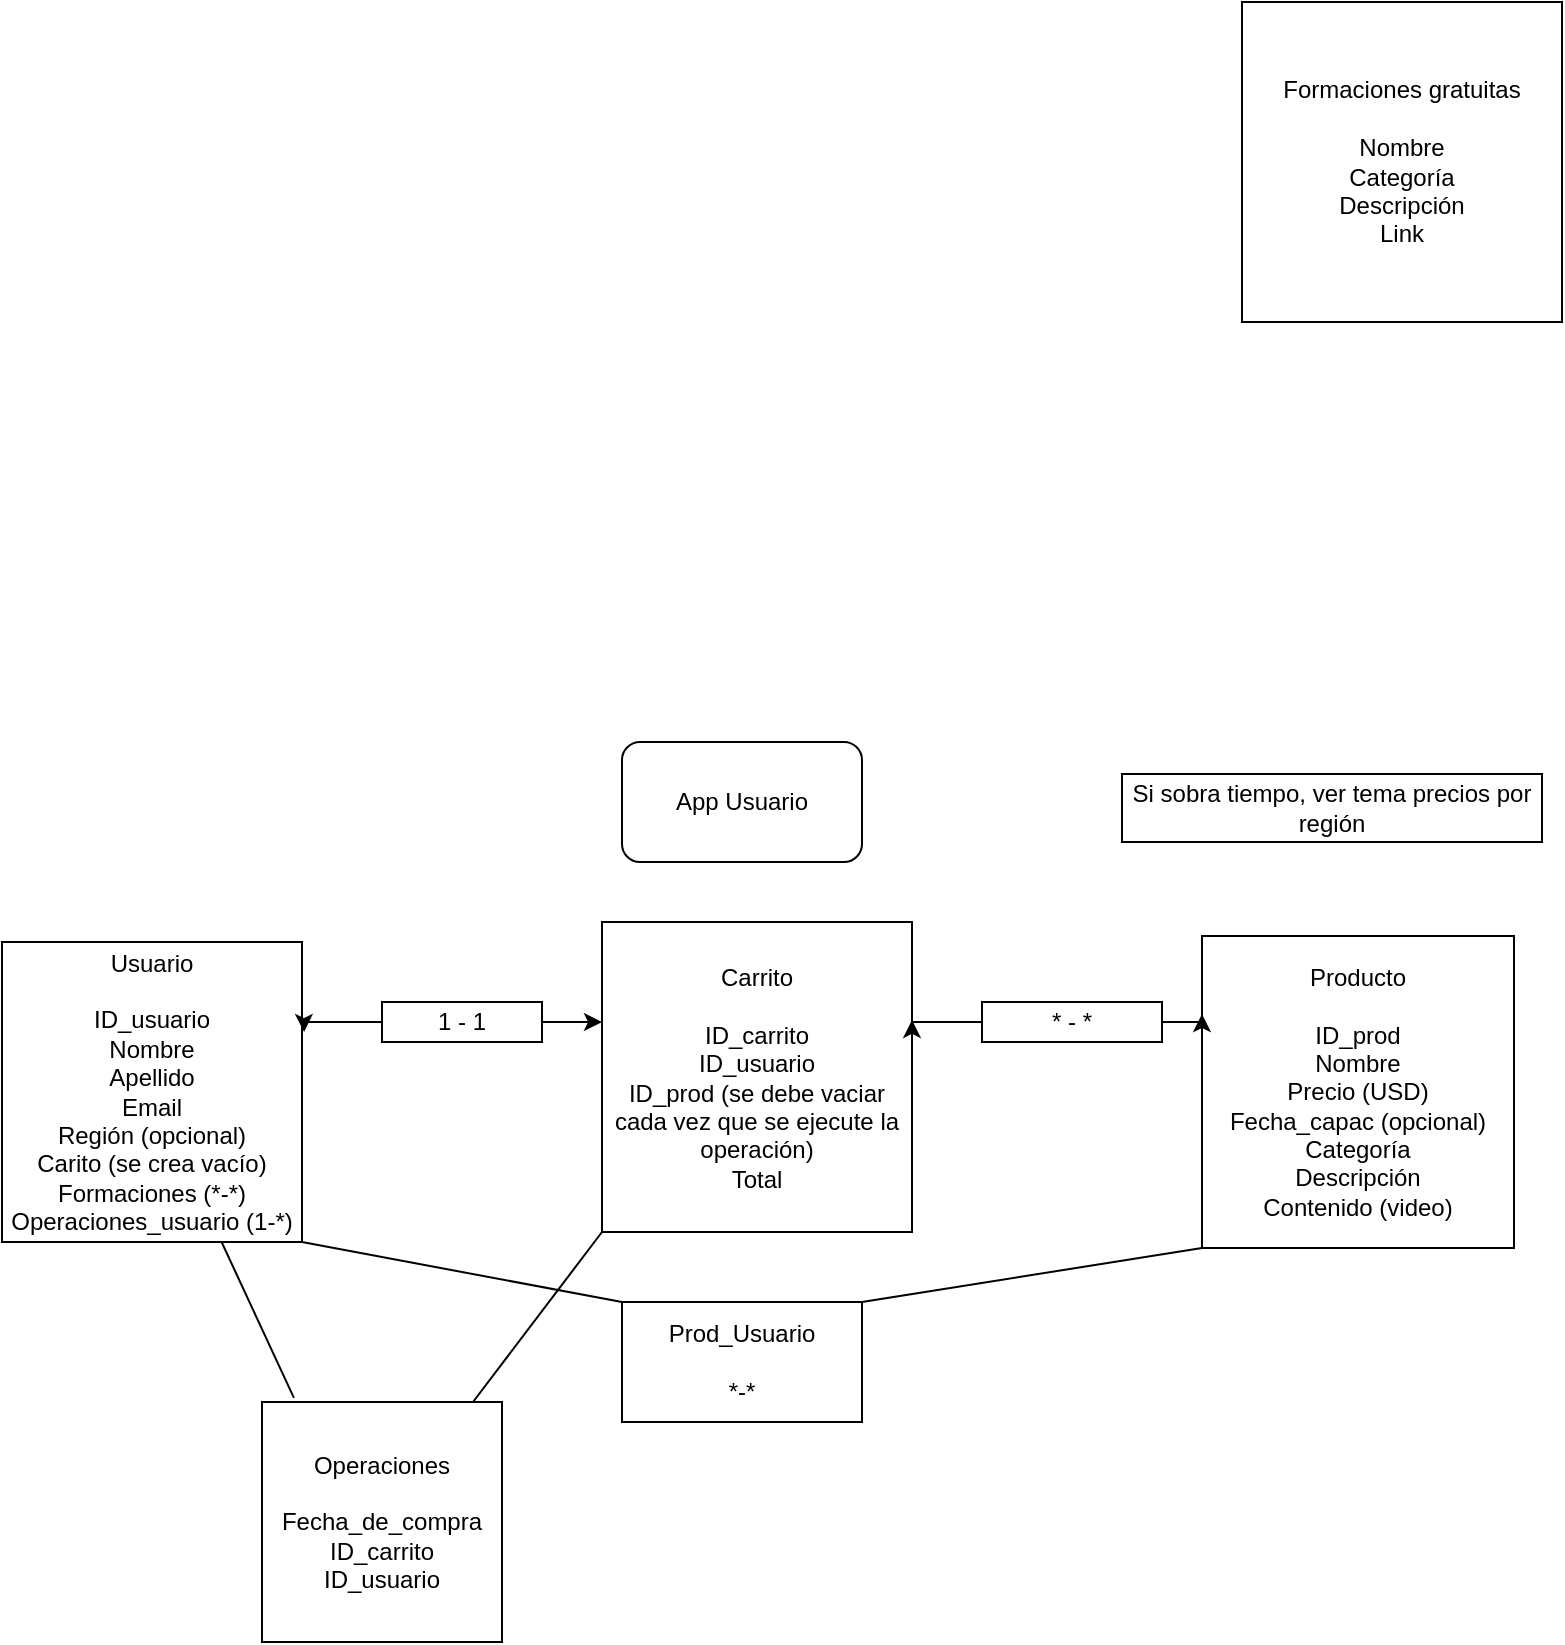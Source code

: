 <mxfile version="17.4.2" type="github">
  <diagram id="C5RBs43oDa-KdzZeNtuy" name="Page-1">
    <mxGraphModel dx="868" dy="1651" grid="1" gridSize="10" guides="1" tooltips="1" connect="1" arrows="1" fold="1" page="1" pageScale="1" pageWidth="827" pageHeight="1169" math="0" shadow="0">
      <root>
        <mxCell id="WIyWlLk6GJQsqaUBKTNV-0" />
        <mxCell id="WIyWlLk6GJQsqaUBKTNV-1" parent="WIyWlLk6GJQsqaUBKTNV-0" />
        <mxCell id="WhERLxw59ei3A0i4JcfN-0" value="Usuario&lt;br&gt;&lt;br&gt;ID_usuario&lt;br&gt;Nombre&lt;br&gt;Apellido&lt;br&gt;Email&lt;br&gt;Región (opcional)&lt;br&gt;Carito (se crea vacío)&lt;br&gt;Formaciones (*-*)&lt;br&gt;Operaciones_usuario (1-*)" style="whiteSpace=wrap;html=1;aspect=fixed;" vertex="1" parent="WIyWlLk6GJQsqaUBKTNV-1">
          <mxGeometry x="20" y="-530" width="150" height="150" as="geometry" />
        </mxCell>
        <mxCell id="WhERLxw59ei3A0i4JcfN-2" value="Producto&lt;br&gt;&lt;br&gt;ID_prod&lt;br&gt;Nombre&lt;br&gt;Precio (USD)&lt;br&gt;Fecha_capac (opcional)&lt;br&gt;Categoría&lt;br&gt;Descripción&lt;br&gt;Contenido (video)" style="whiteSpace=wrap;html=1;aspect=fixed;" vertex="1" parent="WIyWlLk6GJQsqaUBKTNV-1">
          <mxGeometry x="620" y="-533" width="156" height="156" as="geometry" />
        </mxCell>
        <mxCell id="WhERLxw59ei3A0i4JcfN-3" value="Formaciones gratuitas&lt;br&gt;&lt;br&gt;Nombre&lt;br&gt;Categoría&lt;br&gt;Descripción&lt;br&gt;Link" style="whiteSpace=wrap;html=1;aspect=fixed;" vertex="1" parent="WIyWlLk6GJQsqaUBKTNV-1">
          <mxGeometry x="640" y="-1000" width="160" height="160" as="geometry" />
        </mxCell>
        <mxCell id="WhERLxw59ei3A0i4JcfN-4" value="App Usuario" style="rounded=1;whiteSpace=wrap;html=1;" vertex="1" parent="WIyWlLk6GJQsqaUBKTNV-1">
          <mxGeometry x="330" y="-630" width="120" height="60" as="geometry" />
        </mxCell>
        <mxCell id="WhERLxw59ei3A0i4JcfN-5" value="Carrito&lt;br&gt;&lt;br&gt;ID_carrito&lt;br&gt;ID_usuario&lt;br&gt;ID_prod (se debe vaciar cada vez que se ejecute la operación)&lt;br&gt;Total" style="whiteSpace=wrap;html=1;aspect=fixed;" vertex="1" parent="WIyWlLk6GJQsqaUBKTNV-1">
          <mxGeometry x="320" y="-540" width="155" height="155" as="geometry" />
        </mxCell>
        <mxCell id="WhERLxw59ei3A0i4JcfN-31" style="edgeStyle=orthogonalEdgeStyle;rounded=0;orthogonalLoop=1;jettySize=auto;html=1;exitX=0;exitY=0.5;exitDx=0;exitDy=0;entryX=1.007;entryY=0.3;entryDx=0;entryDy=0;entryPerimeter=0;" edge="1" parent="WIyWlLk6GJQsqaUBKTNV-1" source="WhERLxw59ei3A0i4JcfN-9" target="WhERLxw59ei3A0i4JcfN-0">
          <mxGeometry relative="1" as="geometry" />
        </mxCell>
        <mxCell id="WhERLxw59ei3A0i4JcfN-32" style="edgeStyle=orthogonalEdgeStyle;rounded=0;orthogonalLoop=1;jettySize=auto;html=1;exitX=1;exitY=0.5;exitDx=0;exitDy=0;entryX=0;entryY=0.323;entryDx=0;entryDy=0;entryPerimeter=0;" edge="1" parent="WIyWlLk6GJQsqaUBKTNV-1" source="WhERLxw59ei3A0i4JcfN-9" target="WhERLxw59ei3A0i4JcfN-5">
          <mxGeometry relative="1" as="geometry" />
        </mxCell>
        <mxCell id="WhERLxw59ei3A0i4JcfN-9" value="1 - 1" style="rounded=0;whiteSpace=wrap;html=1;" vertex="1" parent="WIyWlLk6GJQsqaUBKTNV-1">
          <mxGeometry x="210" y="-500" width="80" height="20" as="geometry" />
        </mxCell>
        <mxCell id="WhERLxw59ei3A0i4JcfN-29" style="edgeStyle=orthogonalEdgeStyle;rounded=0;orthogonalLoop=1;jettySize=auto;html=1;exitX=0;exitY=0.5;exitDx=0;exitDy=0;entryX=1;entryY=0.316;entryDx=0;entryDy=0;entryPerimeter=0;" edge="1" parent="WIyWlLk6GJQsqaUBKTNV-1" source="WhERLxw59ei3A0i4JcfN-11" target="WhERLxw59ei3A0i4JcfN-5">
          <mxGeometry relative="1" as="geometry" />
        </mxCell>
        <mxCell id="WhERLxw59ei3A0i4JcfN-30" style="edgeStyle=orthogonalEdgeStyle;rounded=0;orthogonalLoop=1;jettySize=auto;html=1;exitX=1;exitY=0.5;exitDx=0;exitDy=0;entryX=0;entryY=0.25;entryDx=0;entryDy=0;" edge="1" parent="WIyWlLk6GJQsqaUBKTNV-1" source="WhERLxw59ei3A0i4JcfN-11" target="WhERLxw59ei3A0i4JcfN-2">
          <mxGeometry relative="1" as="geometry" />
        </mxCell>
        <mxCell id="WhERLxw59ei3A0i4JcfN-11" value="* - *" style="rounded=0;whiteSpace=wrap;html=1;" vertex="1" parent="WIyWlLk6GJQsqaUBKTNV-1">
          <mxGeometry x="510" y="-500" width="90" height="20" as="geometry" />
        </mxCell>
        <mxCell id="WhERLxw59ei3A0i4JcfN-15" value="Prod_Usuario&lt;br&gt;&lt;br&gt;*-*" style="rounded=0;whiteSpace=wrap;html=1;" vertex="1" parent="WIyWlLk6GJQsqaUBKTNV-1">
          <mxGeometry x="330" y="-350" width="120" height="60" as="geometry" />
        </mxCell>
        <mxCell id="WhERLxw59ei3A0i4JcfN-16" value="" style="endArrow=none;html=1;rounded=0;exitX=1;exitY=1;exitDx=0;exitDy=0;entryX=0;entryY=0;entryDx=0;entryDy=0;" edge="1" parent="WIyWlLk6GJQsqaUBKTNV-1" source="WhERLxw59ei3A0i4JcfN-0" target="WhERLxw59ei3A0i4JcfN-15">
          <mxGeometry width="50" height="50" relative="1" as="geometry">
            <mxPoint x="320" y="-300" as="sourcePoint" />
            <mxPoint x="370" y="-350" as="targetPoint" />
          </mxGeometry>
        </mxCell>
        <mxCell id="WhERLxw59ei3A0i4JcfN-17" value="" style="endArrow=none;html=1;rounded=0;entryX=1;entryY=0;entryDx=0;entryDy=0;exitX=0;exitY=1;exitDx=0;exitDy=0;" edge="1" parent="WIyWlLk6GJQsqaUBKTNV-1" source="WhERLxw59ei3A0i4JcfN-2" target="WhERLxw59ei3A0i4JcfN-15">
          <mxGeometry width="50" height="50" relative="1" as="geometry">
            <mxPoint x="320" y="-300" as="sourcePoint" />
            <mxPoint x="370" y="-350" as="targetPoint" />
          </mxGeometry>
        </mxCell>
        <mxCell id="WhERLxw59ei3A0i4JcfN-18" value="Si sobra tiempo, ver tema precios por región" style="rounded=0;whiteSpace=wrap;html=1;" vertex="1" parent="WIyWlLk6GJQsqaUBKTNV-1">
          <mxGeometry x="580" y="-614" width="210" height="34" as="geometry" />
        </mxCell>
        <mxCell id="WhERLxw59ei3A0i4JcfN-19" value="Operaciones&lt;br&gt;&lt;br&gt;Fecha_de_compra&lt;br&gt;ID_carrito&lt;br&gt;ID_usuario" style="whiteSpace=wrap;html=1;aspect=fixed;" vertex="1" parent="WIyWlLk6GJQsqaUBKTNV-1">
          <mxGeometry x="150" y="-300" width="120" height="120" as="geometry" />
        </mxCell>
        <mxCell id="WhERLxw59ei3A0i4JcfN-20" value="" style="endArrow=none;html=1;rounded=0;entryX=0;entryY=1;entryDx=0;entryDy=0;" edge="1" parent="WIyWlLk6GJQsqaUBKTNV-1" source="WhERLxw59ei3A0i4JcfN-19" target="WhERLxw59ei3A0i4JcfN-5">
          <mxGeometry width="50" height="50" relative="1" as="geometry">
            <mxPoint x="270" y="-335" as="sourcePoint" />
            <mxPoint x="320" y="-385" as="targetPoint" />
          </mxGeometry>
        </mxCell>
        <mxCell id="WhERLxw59ei3A0i4JcfN-21" value="" style="endArrow=none;html=1;rounded=0;exitX=0.133;exitY=-0.017;exitDx=0;exitDy=0;exitPerimeter=0;" edge="1" parent="WIyWlLk6GJQsqaUBKTNV-1" source="WhERLxw59ei3A0i4JcfN-19" target="WhERLxw59ei3A0i4JcfN-0">
          <mxGeometry width="50" height="50" relative="1" as="geometry">
            <mxPoint x="150" y="-300" as="sourcePoint" />
            <mxPoint x="200" y="-350" as="targetPoint" />
          </mxGeometry>
        </mxCell>
      </root>
    </mxGraphModel>
  </diagram>
</mxfile>

